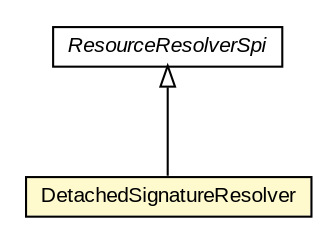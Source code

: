 #!/usr/local/bin/dot
#
# Class diagram 
# Generated by UMLGraph version R5_6-24-gf6e263 (http://www.umlgraph.org/)
#

digraph G {
	edge [fontname="arial",fontsize=10,labelfontname="arial",labelfontsize=10];
	node [fontname="arial",fontsize=10,shape=plaintext];
	nodesep=0.25;
	ranksep=0.5;
	// eu.europa.esig.dss.xades.validation.DetachedSignatureResolver
	c324530 [label=<<table title="eu.europa.esig.dss.xades.validation.DetachedSignatureResolver" border="0" cellborder="1" cellspacing="0" cellpadding="2" port="p" bgcolor="lemonChiffon" href="./DetachedSignatureResolver.html">
		<tr><td><table border="0" cellspacing="0" cellpadding="1">
<tr><td align="center" balign="center"> DetachedSignatureResolver </td></tr>
		</table></td></tr>
		</table>>, URL="./DetachedSignatureResolver.html", fontname="arial", fontcolor="black", fontsize=10.0];
	//eu.europa.esig.dss.xades.validation.DetachedSignatureResolver extends org.apache.xml.security.utils.resolver.ResourceResolverSpi
	c324664:p -> c324530:p [dir=back,arrowtail=empty];
	// org.apache.xml.security.utils.resolver.ResourceResolverSpi
	c324664 [label=<<table title="org.apache.xml.security.utils.resolver.ResourceResolverSpi" border="0" cellborder="1" cellspacing="0" cellpadding="2" port="p" href="http://java.sun.com/j2se/1.4.2/docs/api/org/apache/xml/security/utils/resolver/ResourceResolverSpi.html">
		<tr><td><table border="0" cellspacing="0" cellpadding="1">
<tr><td align="center" balign="center"><font face="arial italic"> ResourceResolverSpi </font></td></tr>
		</table></td></tr>
		</table>>, URL="http://java.sun.com/j2se/1.4.2/docs/api/org/apache/xml/security/utils/resolver/ResourceResolverSpi.html", fontname="arial", fontcolor="black", fontsize=10.0];
}

